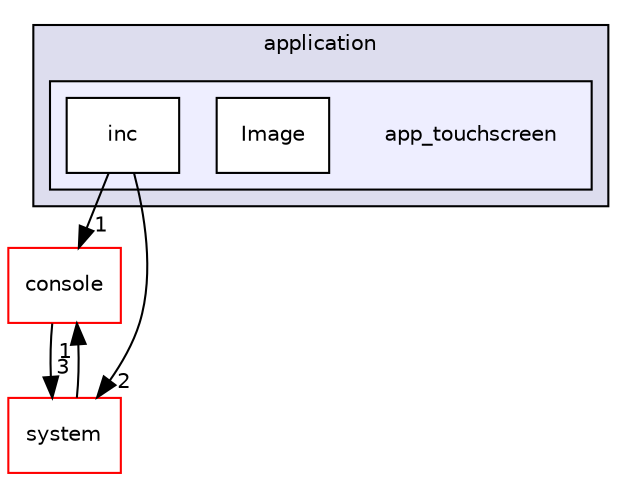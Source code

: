 digraph "app_touchscreen" {
  compound=true
  node [ fontsize="10", fontname="Helvetica"];
  edge [ labelfontsize="10", labelfontname="Helvetica"];
  subgraph clusterdir_eda2a6d705da8f3400ffe9a7dcb90b30 {
    graph [ bgcolor="#ddddee", pencolor="black", label="application" fontname="Helvetica", fontsize="10", URL="dir_eda2a6d705da8f3400ffe9a7dcb90b30.html"]
  subgraph clusterdir_eb06aec56655cae8cce2063625c32c5b {
    graph [ bgcolor="#eeeeff", pencolor="black", label="" URL="dir_eb06aec56655cae8cce2063625c32c5b.html"];
    dir_eb06aec56655cae8cce2063625c32c5b [shape=plaintext label="app_touchscreen"];
    dir_dc6c076a24544f70f64c246098f5b17c [shape=box label="Image" color="black" fillcolor="white" style="filled" URL="dir_dc6c076a24544f70f64c246098f5b17c.html"];
    dir_c3740cd0d06003854c35ebefa5aba25e [shape=box label="inc" color="black" fillcolor="white" style="filled" URL="dir_c3740cd0d06003854c35ebefa5aba25e.html"];
  }
  }
  dir_41a4f755a1e521e6a5e6f7f91ca685aa [shape=box label="console" fillcolor="white" style="filled" color="red" URL="dir_41a4f755a1e521e6a5e6f7f91ca685aa.html"];
  dir_911aa23d539fd7870138add75e49b79e [shape=box label="system" fillcolor="white" style="filled" color="red" URL="dir_911aa23d539fd7870138add75e49b79e.html"];
  dir_41a4f755a1e521e6a5e6f7f91ca685aa->dir_911aa23d539fd7870138add75e49b79e [headlabel="3", labeldistance=1.5 headhref="dir_000017_000003.html"];
  dir_c3740cd0d06003854c35ebefa5aba25e->dir_41a4f755a1e521e6a5e6f7f91ca685aa [headlabel="1", labeldistance=1.5 headhref="dir_000034_000017.html"];
  dir_c3740cd0d06003854c35ebefa5aba25e->dir_911aa23d539fd7870138add75e49b79e [headlabel="2", labeldistance=1.5 headhref="dir_000034_000003.html"];
  dir_911aa23d539fd7870138add75e49b79e->dir_41a4f755a1e521e6a5e6f7f91ca685aa [headlabel="1", labeldistance=1.5 headhref="dir_000003_000017.html"];
}
